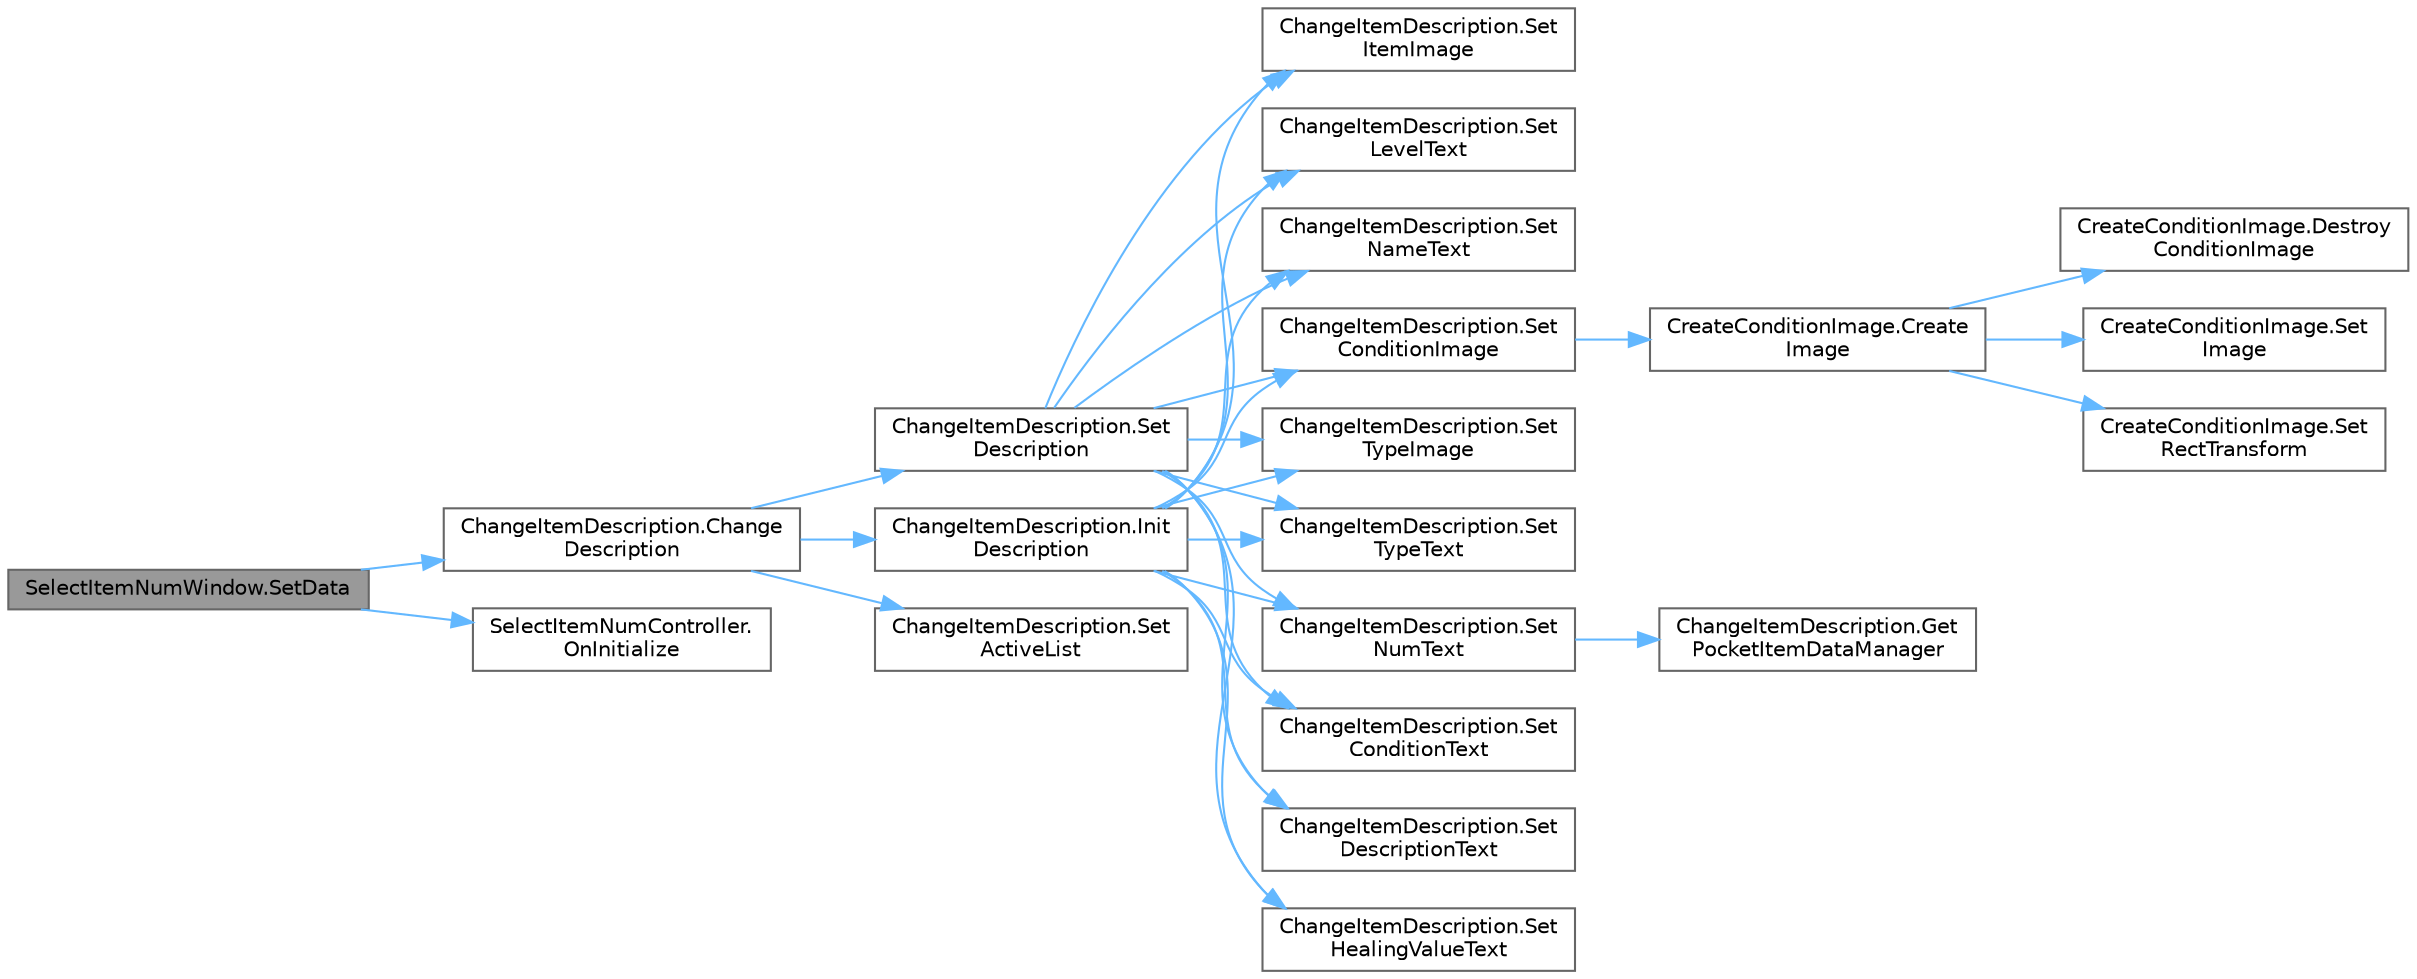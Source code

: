digraph "SelectItemNumWindow.SetData"
{
 // LATEX_PDF_SIZE
  bgcolor="transparent";
  edge [fontname=Helvetica,fontsize=10,labelfontname=Helvetica,labelfontsize=10];
  node [fontname=Helvetica,fontsize=10,shape=box,height=0.2,width=0.4];
  rankdir="LR";
  Node1 [id="Node000001",label="SelectItemNumWindow.SetData",height=0.2,width=0.4,color="gray40", fillcolor="grey60", style="filled", fontcolor="black",tooltip=" "];
  Node1 -> Node2 [id="edge31_Node000001_Node000002",color="steelblue1",style="solid",tooltip=" "];
  Node2 [id="Node000002",label="ChangeItemDescription.Change\lDescription",height=0.2,width=0.4,color="grey40", fillcolor="white", style="filled",URL="$class_change_item_description.html#a39465c7eac4eeb08c1584153c2c32d4b",tooltip=" "];
  Node2 -> Node3 [id="edge32_Node000002_Node000003",color="steelblue1",style="solid",tooltip=" "];
  Node3 [id="Node000003",label="ChangeItemDescription.Init\lDescription",height=0.2,width=0.4,color="grey40", fillcolor="white", style="filled",URL="$class_change_item_description.html#a8fea78d4ad9d25fed84d8b30b905ad88",tooltip=" "];
  Node3 -> Node4 [id="edge33_Node000003_Node000004",color="steelblue1",style="solid",tooltip=" "];
  Node4 [id="Node000004",label="ChangeItemDescription.Set\lConditionImage",height=0.2,width=0.4,color="grey40", fillcolor="white", style="filled",URL="$class_change_item_description.html#aa185820af5921746ce678ddf4e957cf3",tooltip=" "];
  Node4 -> Node5 [id="edge34_Node000004_Node000005",color="steelblue1",style="solid",tooltip=" "];
  Node5 [id="Node000005",label="CreateConditionImage.Create\lImage",height=0.2,width=0.4,color="grey40", fillcolor="white", style="filled",URL="$class_create_condition_image.html#a9603eed3ccdae658bf880d2e557f02e6",tooltip=" "];
  Node5 -> Node6 [id="edge35_Node000005_Node000006",color="steelblue1",style="solid",tooltip=" "];
  Node6 [id="Node000006",label="CreateConditionImage.Destroy\lConditionImage",height=0.2,width=0.4,color="grey40", fillcolor="white", style="filled",URL="$class_create_condition_image.html#a159795bea19415be7c8e0fdad6a88c16",tooltip=" "];
  Node5 -> Node7 [id="edge36_Node000005_Node000007",color="steelblue1",style="solid",tooltip=" "];
  Node7 [id="Node000007",label="CreateConditionImage.Set\lImage",height=0.2,width=0.4,color="grey40", fillcolor="white", style="filled",URL="$class_create_condition_image.html#ab38aa7fcd00e6061cc361f1045c7a65f",tooltip=" "];
  Node5 -> Node8 [id="edge37_Node000005_Node000008",color="steelblue1",style="solid",tooltip=" "];
  Node8 [id="Node000008",label="CreateConditionImage.Set\lRectTransform",height=0.2,width=0.4,color="grey40", fillcolor="white", style="filled",URL="$class_create_condition_image.html#aef971bb4aaf167e2af69e71299a5164e",tooltip=" "];
  Node3 -> Node9 [id="edge38_Node000003_Node000009",color="steelblue1",style="solid",tooltip=" "];
  Node9 [id="Node000009",label="ChangeItemDescription.Set\lConditionText",height=0.2,width=0.4,color="grey40", fillcolor="white", style="filled",URL="$class_change_item_description.html#a9428b047a02113ad7d84e82e7c53347e",tooltip=" "];
  Node3 -> Node10 [id="edge39_Node000003_Node000010",color="steelblue1",style="solid",tooltip=" "];
  Node10 [id="Node000010",label="ChangeItemDescription.Set\lDescriptionText",height=0.2,width=0.4,color="grey40", fillcolor="white", style="filled",URL="$class_change_item_description.html#adb1ebfa967778858c3914e4bc5efbd0f",tooltip=" "];
  Node3 -> Node11 [id="edge40_Node000003_Node000011",color="steelblue1",style="solid",tooltip=" "];
  Node11 [id="Node000011",label="ChangeItemDescription.Set\lHealingValueText",height=0.2,width=0.4,color="grey40", fillcolor="white", style="filled",URL="$class_change_item_description.html#aa1b05f79f4eb415b9ca36d3af768fec4",tooltip=" "];
  Node3 -> Node12 [id="edge41_Node000003_Node000012",color="steelblue1",style="solid",tooltip=" "];
  Node12 [id="Node000012",label="ChangeItemDescription.Set\lItemImage",height=0.2,width=0.4,color="grey40", fillcolor="white", style="filled",URL="$class_change_item_description.html#a9f66e8cf3c8009b6029632d024c9ec31",tooltip=" "];
  Node3 -> Node13 [id="edge42_Node000003_Node000013",color="steelblue1",style="solid",tooltip=" "];
  Node13 [id="Node000013",label="ChangeItemDescription.Set\lLevelText",height=0.2,width=0.4,color="grey40", fillcolor="white", style="filled",URL="$class_change_item_description.html#ad8d9c84b5f93d3bbf430690f17a60f37",tooltip=" "];
  Node3 -> Node14 [id="edge43_Node000003_Node000014",color="steelblue1",style="solid",tooltip=" "];
  Node14 [id="Node000014",label="ChangeItemDescription.Set\lNameText",height=0.2,width=0.4,color="grey40", fillcolor="white", style="filled",URL="$class_change_item_description.html#a3ec87231626383d41e2880588e1b680f",tooltip=" "];
  Node3 -> Node15 [id="edge44_Node000003_Node000015",color="steelblue1",style="solid",tooltip=" "];
  Node15 [id="Node000015",label="ChangeItemDescription.Set\lNumText",height=0.2,width=0.4,color="grey40", fillcolor="white", style="filled",URL="$class_change_item_description.html#a5250daf10f3b969e12506a26baae64b7",tooltip=" "];
  Node15 -> Node16 [id="edge45_Node000015_Node000016",color="steelblue1",style="solid",tooltip=" "];
  Node16 [id="Node000016",label="ChangeItemDescription.Get\lPocketItemDataManager",height=0.2,width=0.4,color="grey40", fillcolor="white", style="filled",URL="$class_change_item_description.html#a93b44386a6c1982756a07f380a8e9716",tooltip=" "];
  Node3 -> Node17 [id="edge46_Node000003_Node000017",color="steelblue1",style="solid",tooltip=" "];
  Node17 [id="Node000017",label="ChangeItemDescription.Set\lTypeImage",height=0.2,width=0.4,color="grey40", fillcolor="white", style="filled",URL="$class_change_item_description.html#a8c37b1ca4fad6670c3b9c105ac77e706",tooltip=" "];
  Node3 -> Node18 [id="edge47_Node000003_Node000018",color="steelblue1",style="solid",tooltip=" "];
  Node18 [id="Node000018",label="ChangeItemDescription.Set\lTypeText",height=0.2,width=0.4,color="grey40", fillcolor="white", style="filled",URL="$class_change_item_description.html#a7611e7ccedb5b7ae0e7ba93c0721f296",tooltip=" "];
  Node2 -> Node19 [id="edge48_Node000002_Node000019",color="steelblue1",style="solid",tooltip=" "];
  Node19 [id="Node000019",label="ChangeItemDescription.Set\lActiveList",height=0.2,width=0.4,color="grey40", fillcolor="white", style="filled",URL="$class_change_item_description.html#a25731aff5117c8141b0f5daf41dd9988",tooltip=" "];
  Node2 -> Node20 [id="edge49_Node000002_Node000020",color="steelblue1",style="solid",tooltip=" "];
  Node20 [id="Node000020",label="ChangeItemDescription.Set\lDescription",height=0.2,width=0.4,color="grey40", fillcolor="white", style="filled",URL="$class_change_item_description.html#a80f1cb0c60ae117de04d58a221747612",tooltip=" "];
  Node20 -> Node4 [id="edge50_Node000020_Node000004",color="steelblue1",style="solid",tooltip=" "];
  Node20 -> Node9 [id="edge51_Node000020_Node000009",color="steelblue1",style="solid",tooltip=" "];
  Node20 -> Node10 [id="edge52_Node000020_Node000010",color="steelblue1",style="solid",tooltip=" "];
  Node20 -> Node11 [id="edge53_Node000020_Node000011",color="steelblue1",style="solid",tooltip=" "];
  Node20 -> Node12 [id="edge54_Node000020_Node000012",color="steelblue1",style="solid",tooltip=" "];
  Node20 -> Node13 [id="edge55_Node000020_Node000013",color="steelblue1",style="solid",tooltip=" "];
  Node20 -> Node14 [id="edge56_Node000020_Node000014",color="steelblue1",style="solid",tooltip=" "];
  Node20 -> Node15 [id="edge57_Node000020_Node000015",color="steelblue1",style="solid",tooltip=" "];
  Node20 -> Node17 [id="edge58_Node000020_Node000017",color="steelblue1",style="solid",tooltip=" "];
  Node20 -> Node18 [id="edge59_Node000020_Node000018",color="steelblue1",style="solid",tooltip=" "];
  Node1 -> Node21 [id="edge60_Node000001_Node000021",color="steelblue1",style="solid",tooltip=" "];
  Node21 [id="Node000021",label="SelectItemNumController.\lOnInitialize",height=0.2,width=0.4,color="grey40", fillcolor="white", style="filled",URL="$class_select_item_num_controller.html#aa4120062079bd70b5ebe2111897763fa",tooltip=" "];
}
